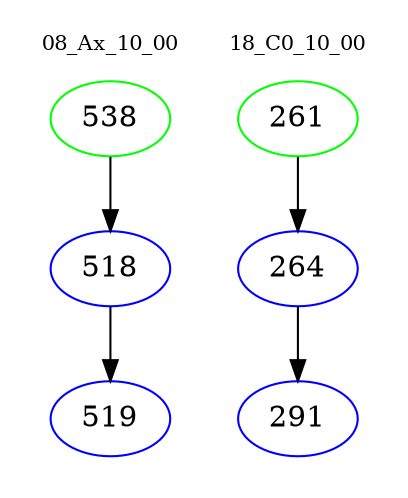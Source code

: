 digraph{
subgraph cluster_0 {
color = white
label = "08_Ax_10_00";
fontsize=10;
T0_538 [label="538", color="green"]
T0_538 -> T0_518 [color="black"]
T0_518 [label="518", color="blue"]
T0_518 -> T0_519 [color="black"]
T0_519 [label="519", color="blue"]
}
subgraph cluster_1 {
color = white
label = "18_C0_10_00";
fontsize=10;
T1_261 [label="261", color="green"]
T1_261 -> T1_264 [color="black"]
T1_264 [label="264", color="blue"]
T1_264 -> T1_291 [color="black"]
T1_291 [label="291", color="blue"]
}
}
